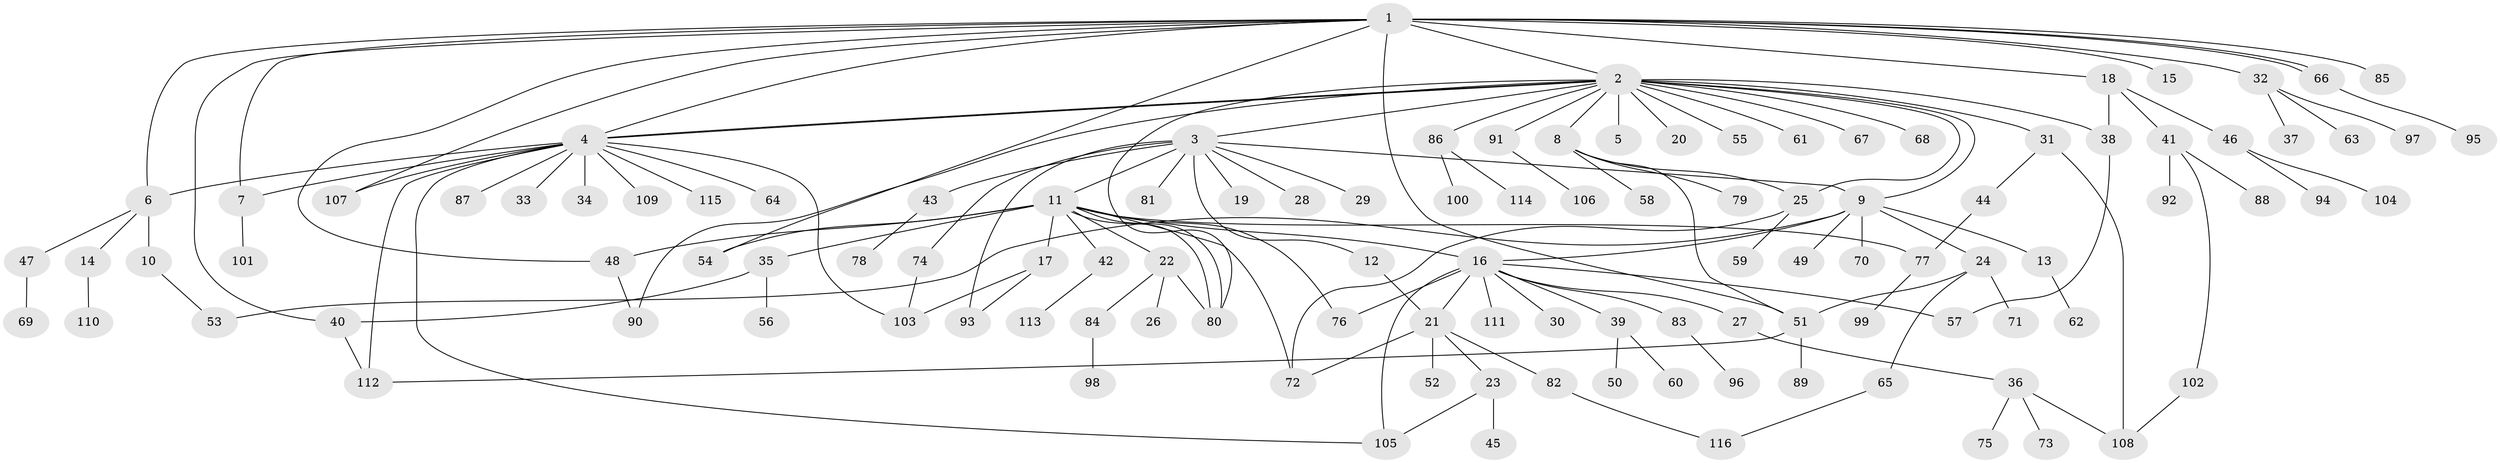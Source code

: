 // Generated by graph-tools (version 1.1) at 2025/35/03/09/25 02:35:16]
// undirected, 116 vertices, 151 edges
graph export_dot {
graph [start="1"]
  node [color=gray90,style=filled];
  1;
  2;
  3;
  4;
  5;
  6;
  7;
  8;
  9;
  10;
  11;
  12;
  13;
  14;
  15;
  16;
  17;
  18;
  19;
  20;
  21;
  22;
  23;
  24;
  25;
  26;
  27;
  28;
  29;
  30;
  31;
  32;
  33;
  34;
  35;
  36;
  37;
  38;
  39;
  40;
  41;
  42;
  43;
  44;
  45;
  46;
  47;
  48;
  49;
  50;
  51;
  52;
  53;
  54;
  55;
  56;
  57;
  58;
  59;
  60;
  61;
  62;
  63;
  64;
  65;
  66;
  67;
  68;
  69;
  70;
  71;
  72;
  73;
  74;
  75;
  76;
  77;
  78;
  79;
  80;
  81;
  82;
  83;
  84;
  85;
  86;
  87;
  88;
  89;
  90;
  91;
  92;
  93;
  94;
  95;
  96;
  97;
  98;
  99;
  100;
  101;
  102;
  103;
  104;
  105;
  106;
  107;
  108;
  109;
  110;
  111;
  112;
  113;
  114;
  115;
  116;
  1 -- 2;
  1 -- 4;
  1 -- 6;
  1 -- 7;
  1 -- 15;
  1 -- 18;
  1 -- 32;
  1 -- 40;
  1 -- 48;
  1 -- 51;
  1 -- 54;
  1 -- 66;
  1 -- 66;
  1 -- 85;
  1 -- 107;
  2 -- 3;
  2 -- 4;
  2 -- 4;
  2 -- 5;
  2 -- 8;
  2 -- 9;
  2 -- 20;
  2 -- 25;
  2 -- 31;
  2 -- 38;
  2 -- 55;
  2 -- 61;
  2 -- 67;
  2 -- 68;
  2 -- 80;
  2 -- 86;
  2 -- 90;
  2 -- 91;
  3 -- 9;
  3 -- 11;
  3 -- 12;
  3 -- 19;
  3 -- 28;
  3 -- 29;
  3 -- 43;
  3 -- 74;
  3 -- 81;
  3 -- 93;
  4 -- 6;
  4 -- 7;
  4 -- 33;
  4 -- 34;
  4 -- 64;
  4 -- 87;
  4 -- 103;
  4 -- 105;
  4 -- 107;
  4 -- 109;
  4 -- 112;
  4 -- 115;
  6 -- 10;
  6 -- 14;
  6 -- 47;
  7 -- 101;
  8 -- 25;
  8 -- 51;
  8 -- 58;
  8 -- 79;
  9 -- 13;
  9 -- 16;
  9 -- 24;
  9 -- 49;
  9 -- 53;
  9 -- 70;
  10 -- 53;
  11 -- 16;
  11 -- 17;
  11 -- 22;
  11 -- 35;
  11 -- 42;
  11 -- 48;
  11 -- 54;
  11 -- 72;
  11 -- 76;
  11 -- 77;
  11 -- 80;
  11 -- 80;
  12 -- 21;
  13 -- 62;
  14 -- 110;
  16 -- 21;
  16 -- 27;
  16 -- 30;
  16 -- 39;
  16 -- 57;
  16 -- 76;
  16 -- 83;
  16 -- 105;
  16 -- 111;
  17 -- 93;
  17 -- 103;
  18 -- 38;
  18 -- 41;
  18 -- 46;
  21 -- 23;
  21 -- 52;
  21 -- 72;
  21 -- 82;
  22 -- 26;
  22 -- 80;
  22 -- 84;
  23 -- 45;
  23 -- 105;
  24 -- 51;
  24 -- 65;
  24 -- 71;
  25 -- 59;
  25 -- 72;
  27 -- 36;
  31 -- 44;
  31 -- 108;
  32 -- 37;
  32 -- 63;
  32 -- 97;
  35 -- 40;
  35 -- 56;
  36 -- 73;
  36 -- 75;
  36 -- 108;
  38 -- 57;
  39 -- 50;
  39 -- 60;
  40 -- 112;
  41 -- 88;
  41 -- 92;
  41 -- 102;
  42 -- 113;
  43 -- 78;
  44 -- 77;
  46 -- 94;
  46 -- 104;
  47 -- 69;
  48 -- 90;
  51 -- 89;
  51 -- 112;
  65 -- 116;
  66 -- 95;
  74 -- 103;
  77 -- 99;
  82 -- 116;
  83 -- 96;
  84 -- 98;
  86 -- 100;
  86 -- 114;
  91 -- 106;
  102 -- 108;
}
